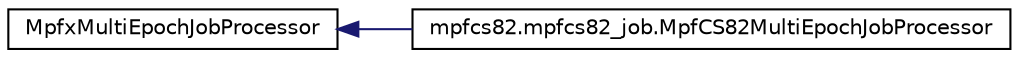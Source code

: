 digraph G
{
  edge [fontname="Helvetica",fontsize="10",labelfontname="Helvetica",labelfontsize="10"];
  node [fontname="Helvetica",fontsize="10",shape=record];
  rankdir=LR;
  Node1 [label="MpfxMultiEpochJobProcessor",height=0.2,width=0.4,color="black", fillcolor="white", style="filled",URL="$classMpfxMultiEpochJobProcessor.html"];
  Node1 -> Node2 [dir=back,color="midnightblue",fontsize="10",style="solid",fontname="Helvetica"];
  Node2 [label="mpfcs82.mpfcs82_job.MpfCS82MultiEpochJobProcessor",height=0.2,width=0.4,color="black", fillcolor="white", style="filled",URL="$classmpfcs82_1_1mpfcs82__job_1_1MpfCS82MultiEpochJobProcessor.html",tooltip="Extension of MpfxJobProcessor: submit jobs and process associated job results, taking care of multiep..."];
}
